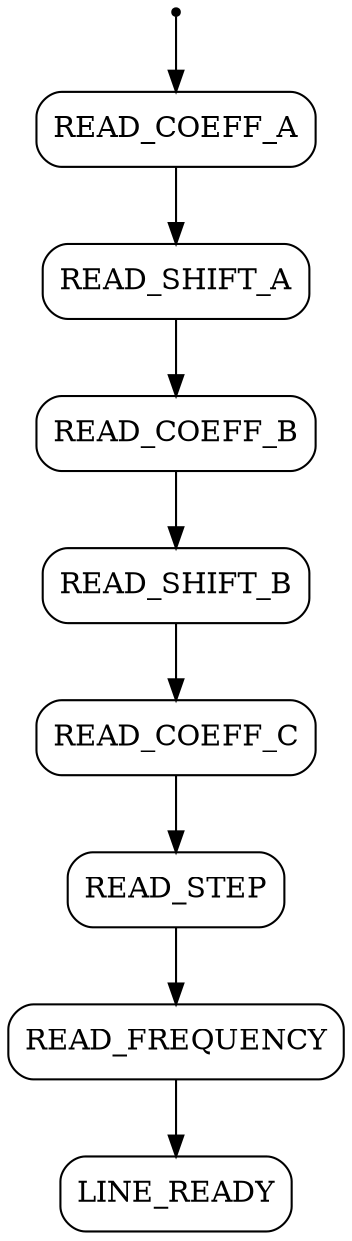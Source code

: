 digraph "generated by DocFsm" {
        node [shape = Mrecord];
        READ_SHIFT_A_0 [label = "READ_SHIFT_A"];
        READ_COEFF_B_0 [label = "READ_COEFF_B"];
        READ_SHIFT_B_0 [label = "READ_SHIFT_B"];
        READ_COEFF_C_0 [label = "READ_COEFF_C"];
        READ_STEP_0 [label = "READ_STEP"];
        READ_FREQUENCY_0 [label = "READ_FREQUENCY"];
        LINE_READY_0 [label = "LINE_READY"];
        READ_COEFF_A_0 [label = "READ_COEFF_A"];
        entry0_0 [shape = point, label = "entry0"];
        READ_SHIFT_A_0 -> READ_COEFF_B_0;
        READ_COEFF_B_0 -> READ_SHIFT_B_0;
        READ_SHIFT_B_0 -> READ_COEFF_C_0;
        READ_COEFF_C_0 -> READ_STEP_0;
        READ_STEP_0 -> READ_FREQUENCY_0;
        READ_FREQUENCY_0 -> LINE_READY_0;
        READ_COEFF_A_0 -> READ_SHIFT_A_0;
        entry0_0 -> READ_COEFF_A_0;
}
